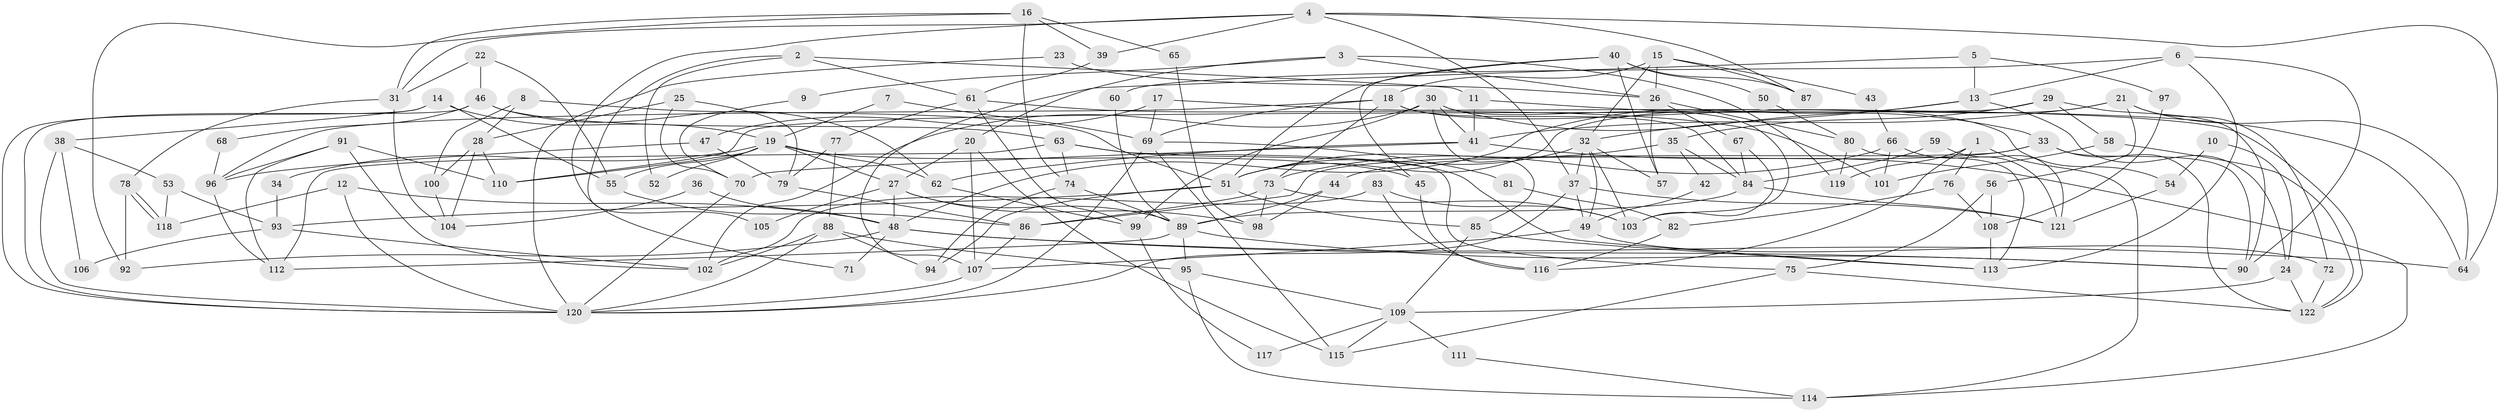 // Generated by graph-tools (version 1.1) at 2025/15/03/09/25 04:15:03]
// undirected, 122 vertices, 244 edges
graph export_dot {
graph [start="1"]
  node [color=gray90,style=filled];
  1;
  2;
  3;
  4;
  5;
  6;
  7;
  8;
  9;
  10;
  11;
  12;
  13;
  14;
  15;
  16;
  17;
  18;
  19;
  20;
  21;
  22;
  23;
  24;
  25;
  26;
  27;
  28;
  29;
  30;
  31;
  32;
  33;
  34;
  35;
  36;
  37;
  38;
  39;
  40;
  41;
  42;
  43;
  44;
  45;
  46;
  47;
  48;
  49;
  50;
  51;
  52;
  53;
  54;
  55;
  56;
  57;
  58;
  59;
  60;
  61;
  62;
  63;
  64;
  65;
  66;
  67;
  68;
  69;
  70;
  71;
  72;
  73;
  74;
  75;
  76;
  77;
  78;
  79;
  80;
  81;
  82;
  83;
  84;
  85;
  86;
  87;
  88;
  89;
  90;
  91;
  92;
  93;
  94;
  95;
  96;
  97;
  98;
  99;
  100;
  101;
  102;
  103;
  104;
  105;
  106;
  107;
  108;
  109;
  110;
  111;
  112;
  113;
  114;
  115;
  116;
  117;
  118;
  119;
  120;
  121;
  122;
  1 -- 114;
  1 -- 116;
  1 -- 76;
  1 -- 119;
  2 -- 11;
  2 -- 61;
  2 -- 52;
  2 -- 105;
  3 -- 26;
  3 -- 20;
  3 -- 9;
  3 -- 119;
  4 -- 64;
  4 -- 37;
  4 -- 31;
  4 -- 39;
  4 -- 71;
  4 -- 87;
  5 -- 13;
  5 -- 107;
  5 -- 97;
  6 -- 90;
  6 -- 113;
  6 -- 13;
  6 -- 60;
  7 -- 19;
  7 -- 69;
  8 -- 28;
  8 -- 51;
  8 -- 100;
  9 -- 70;
  10 -- 54;
  10 -- 24;
  11 -- 41;
  11 -- 64;
  12 -- 48;
  12 -- 118;
  12 -- 120;
  13 -- 24;
  13 -- 32;
  13 -- 48;
  14 -- 55;
  14 -- 120;
  14 -- 19;
  14 -- 38;
  15 -- 87;
  15 -- 32;
  15 -- 18;
  15 -- 26;
  15 -- 43;
  16 -- 39;
  16 -- 92;
  16 -- 31;
  16 -- 65;
  16 -- 74;
  17 -- 47;
  17 -- 69;
  17 -- 122;
  18 -- 96;
  18 -- 54;
  18 -- 69;
  18 -- 73;
  18 -- 84;
  19 -- 55;
  19 -- 27;
  19 -- 34;
  19 -- 45;
  19 -- 52;
  19 -- 62;
  19 -- 110;
  20 -- 107;
  20 -- 27;
  20 -- 115;
  21 -- 51;
  21 -- 72;
  21 -- 41;
  21 -- 56;
  21 -- 64;
  22 -- 46;
  22 -- 31;
  22 -- 55;
  23 -- 120;
  23 -- 26;
  24 -- 122;
  24 -- 109;
  25 -- 28;
  25 -- 70;
  25 -- 79;
  26 -- 80;
  26 -- 57;
  26 -- 67;
  27 -- 98;
  27 -- 48;
  27 -- 89;
  27 -- 105;
  28 -- 104;
  28 -- 110;
  28 -- 100;
  29 -- 58;
  29 -- 90;
  29 -- 35;
  29 -- 110;
  30 -- 103;
  30 -- 41;
  30 -- 33;
  30 -- 85;
  30 -- 99;
  30 -- 102;
  31 -- 78;
  31 -- 104;
  32 -- 49;
  32 -- 37;
  32 -- 51;
  32 -- 57;
  32 -- 103;
  33 -- 90;
  33 -- 44;
  33 -- 86;
  33 -- 122;
  34 -- 93;
  35 -- 84;
  35 -- 42;
  35 -- 51;
  36 -- 104;
  36 -- 48;
  37 -- 120;
  37 -- 49;
  37 -- 121;
  38 -- 120;
  38 -- 53;
  38 -- 106;
  39 -- 61;
  40 -- 57;
  40 -- 51;
  40 -- 45;
  40 -- 50;
  40 -- 87;
  41 -- 62;
  41 -- 70;
  41 -- 114;
  42 -- 49;
  43 -- 66;
  44 -- 89;
  44 -- 98;
  45 -- 116;
  46 -- 63;
  46 -- 120;
  46 -- 62;
  46 -- 68;
  47 -- 96;
  47 -- 79;
  48 -- 64;
  48 -- 71;
  48 -- 90;
  48 -- 92;
  49 -- 107;
  49 -- 72;
  50 -- 80;
  51 -- 85;
  51 -- 93;
  51 -- 94;
  53 -- 93;
  53 -- 118;
  54 -- 121;
  55 -- 86;
  56 -- 75;
  56 -- 108;
  58 -- 101;
  58 -- 122;
  59 -- 84;
  59 -- 121;
  60 -- 89;
  61 -- 99;
  61 -- 77;
  61 -- 101;
  62 -- 99;
  63 -- 112;
  63 -- 74;
  63 -- 75;
  63 -- 113;
  65 -- 98;
  66 -- 121;
  66 -- 73;
  66 -- 101;
  67 -- 84;
  67 -- 103;
  68 -- 96;
  69 -- 115;
  69 -- 81;
  69 -- 120;
  70 -- 120;
  72 -- 122;
  73 -- 103;
  73 -- 86;
  73 -- 98;
  74 -- 89;
  74 -- 94;
  75 -- 122;
  75 -- 115;
  76 -- 108;
  76 -- 82;
  77 -- 88;
  77 -- 79;
  78 -- 118;
  78 -- 118;
  78 -- 92;
  79 -- 86;
  80 -- 113;
  80 -- 119;
  81 -- 82;
  82 -- 116;
  83 -- 102;
  83 -- 103;
  83 -- 116;
  84 -- 89;
  84 -- 121;
  85 -- 109;
  85 -- 113;
  86 -- 107;
  88 -- 120;
  88 -- 94;
  88 -- 95;
  88 -- 102;
  89 -- 95;
  89 -- 90;
  89 -- 112;
  91 -- 102;
  91 -- 110;
  91 -- 96;
  91 -- 112;
  93 -- 102;
  93 -- 106;
  95 -- 109;
  95 -- 114;
  96 -- 112;
  97 -- 108;
  99 -- 117;
  100 -- 104;
  107 -- 120;
  108 -- 113;
  109 -- 115;
  109 -- 111;
  109 -- 117;
  111 -- 114;
}
